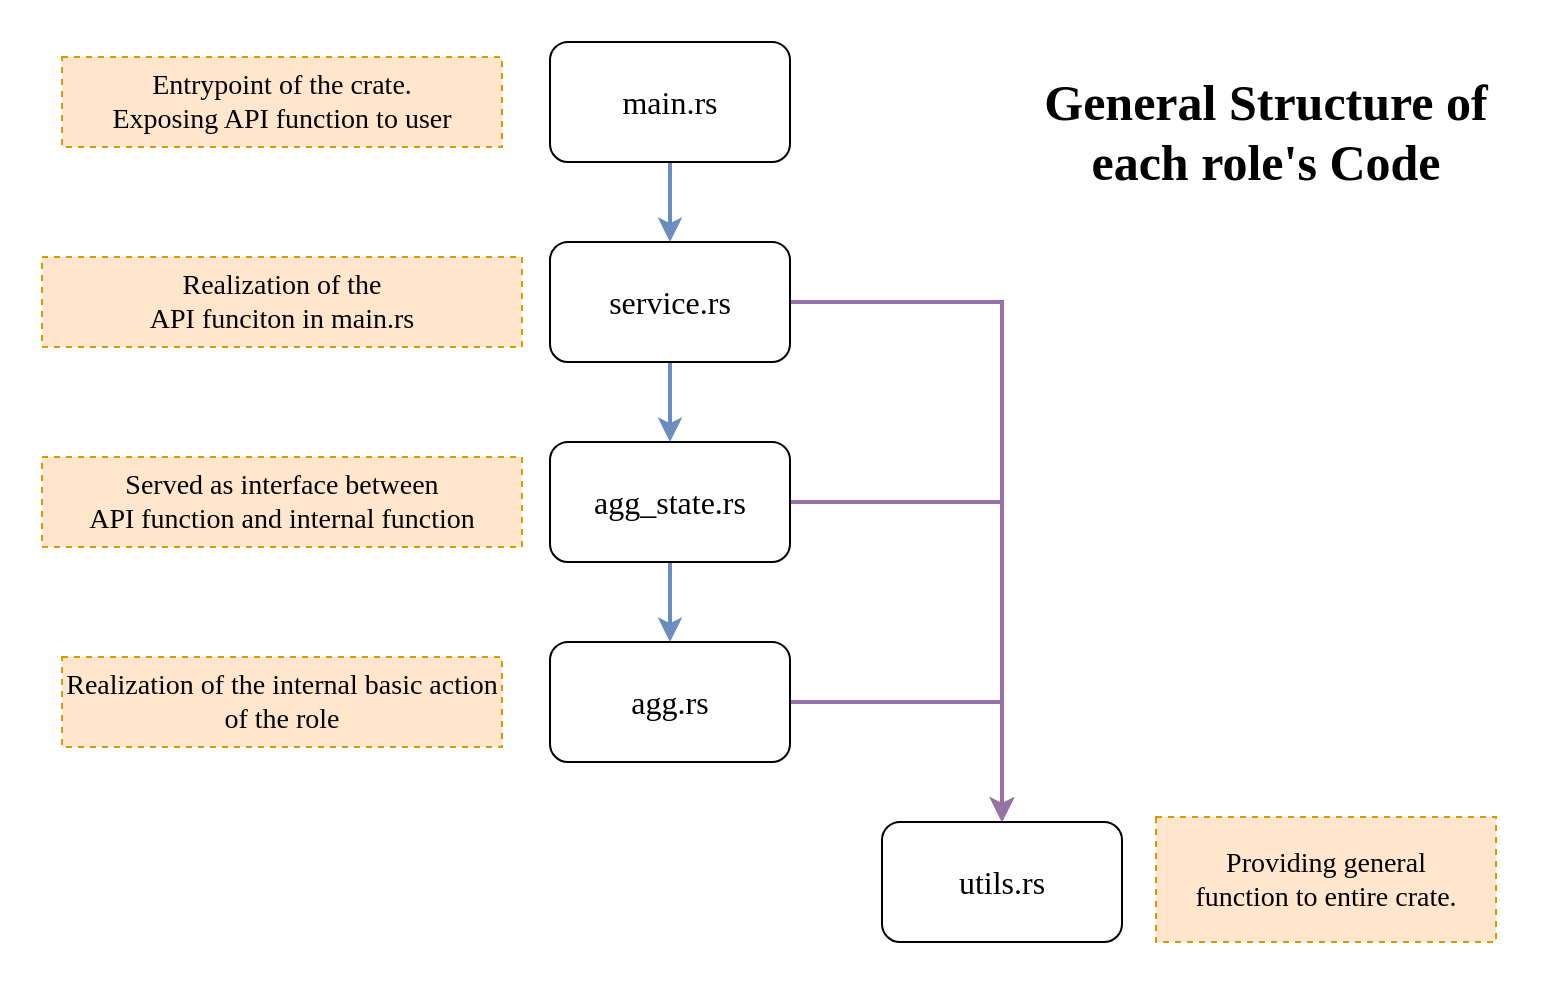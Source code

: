 <mxfile version="21.6.1" type="device">
  <diagram name="第 1 页" id="94FGoHokIfyRLg8SMlBK">
    <mxGraphModel dx="1037" dy="704" grid="1" gridSize="10" guides="1" tooltips="1" connect="1" arrows="1" fold="1" page="1" pageScale="1" pageWidth="827" pageHeight="1169" math="0" shadow="0">
      <root>
        <mxCell id="0" />
        <mxCell id="1" parent="0" />
        <mxCell id="RHscD72BlLTgAo2DUHH4-19" value="" style="rounded=0;whiteSpace=wrap;html=1;opacity=0;" vertex="1" parent="1">
          <mxGeometry x="80" y="200" width="780" height="500" as="geometry" />
        </mxCell>
        <mxCell id="RHscD72BlLTgAo2DUHH4-7" value="" style="edgeStyle=orthogonalEdgeStyle;rounded=0;orthogonalLoop=1;jettySize=auto;html=1;strokeWidth=2;fillColor=#dae8fc;strokeColor=#6c8ebf;" edge="1" parent="1" source="RHscD72BlLTgAo2DUHH4-1" target="RHscD72BlLTgAo2DUHH4-2">
          <mxGeometry relative="1" as="geometry" />
        </mxCell>
        <mxCell id="RHscD72BlLTgAo2DUHH4-1" value="&lt;font face=&quot;Comic Sans MS&quot; style=&quot;font-size: 16px;&quot;&gt;main.rs&lt;/font&gt;" style="rounded=1;whiteSpace=wrap;html=1;" vertex="1" parent="1">
          <mxGeometry x="354" y="220" width="120" height="60" as="geometry" />
        </mxCell>
        <mxCell id="RHscD72BlLTgAo2DUHH4-8" value="" style="edgeStyle=orthogonalEdgeStyle;rounded=0;orthogonalLoop=1;jettySize=auto;html=1;strokeWidth=2;fillColor=#dae8fc;strokeColor=#6c8ebf;" edge="1" parent="1" source="RHscD72BlLTgAo2DUHH4-2" target="RHscD72BlLTgAo2DUHH4-4">
          <mxGeometry relative="1" as="geometry" />
        </mxCell>
        <mxCell id="RHscD72BlLTgAo2DUHH4-10" style="edgeStyle=orthogonalEdgeStyle;rounded=0;orthogonalLoop=1;jettySize=auto;html=1;entryX=0.5;entryY=0;entryDx=0;entryDy=0;strokeWidth=2;fillColor=#e1d5e7;strokeColor=#9673a6;" edge="1" parent="1" source="RHscD72BlLTgAo2DUHH4-2" target="RHscD72BlLTgAo2DUHH4-6">
          <mxGeometry relative="1" as="geometry" />
        </mxCell>
        <mxCell id="RHscD72BlLTgAo2DUHH4-2" value="&lt;font face=&quot;Comic Sans MS&quot; style=&quot;font-size: 16px;&quot;&gt;service.rs&lt;/font&gt;" style="rounded=1;whiteSpace=wrap;html=1;" vertex="1" parent="1">
          <mxGeometry x="354" y="320" width="120" height="60" as="geometry" />
        </mxCell>
        <mxCell id="RHscD72BlLTgAo2DUHH4-9" value="" style="edgeStyle=orthogonalEdgeStyle;rounded=0;orthogonalLoop=1;jettySize=auto;html=1;strokeWidth=2;fillColor=#dae8fc;strokeColor=#6c8ebf;" edge="1" parent="1" source="RHscD72BlLTgAo2DUHH4-4" target="RHscD72BlLTgAo2DUHH4-5">
          <mxGeometry relative="1" as="geometry" />
        </mxCell>
        <mxCell id="RHscD72BlLTgAo2DUHH4-11" style="edgeStyle=orthogonalEdgeStyle;rounded=0;orthogonalLoop=1;jettySize=auto;html=1;entryX=0.5;entryY=0;entryDx=0;entryDy=0;strokeWidth=2;fillColor=#e1d5e7;strokeColor=#9673a6;" edge="1" parent="1" source="RHscD72BlLTgAo2DUHH4-4" target="RHscD72BlLTgAo2DUHH4-6">
          <mxGeometry relative="1" as="geometry" />
        </mxCell>
        <mxCell id="RHscD72BlLTgAo2DUHH4-4" value="&lt;font face=&quot;Comic Sans MS&quot; style=&quot;font-size: 16px;&quot;&gt;agg_state.rs&lt;/font&gt;" style="rounded=1;whiteSpace=wrap;html=1;" vertex="1" parent="1">
          <mxGeometry x="354" y="420" width="120" height="60" as="geometry" />
        </mxCell>
        <mxCell id="RHscD72BlLTgAo2DUHH4-13" style="edgeStyle=orthogonalEdgeStyle;rounded=0;orthogonalLoop=1;jettySize=auto;html=1;entryX=0.5;entryY=0;entryDx=0;entryDy=0;strokeWidth=2;fillColor=#e1d5e7;strokeColor=#9673a6;" edge="1" parent="1" source="RHscD72BlLTgAo2DUHH4-5" target="RHscD72BlLTgAo2DUHH4-6">
          <mxGeometry relative="1" as="geometry" />
        </mxCell>
        <mxCell id="RHscD72BlLTgAo2DUHH4-5" value="&lt;font face=&quot;Comic Sans MS&quot; style=&quot;font-size: 16px;&quot;&gt;agg.rs&lt;/font&gt;" style="rounded=1;whiteSpace=wrap;html=1;" vertex="1" parent="1">
          <mxGeometry x="354" y="520" width="120" height="60" as="geometry" />
        </mxCell>
        <mxCell id="RHscD72BlLTgAo2DUHH4-6" value="&lt;font face=&quot;Comic Sans MS&quot; style=&quot;font-size: 16px;&quot;&gt;utils.rs&lt;br&gt;&lt;/font&gt;" style="rounded=1;whiteSpace=wrap;html=1;" vertex="1" parent="1">
          <mxGeometry x="520" y="610" width="120" height="60" as="geometry" />
        </mxCell>
        <mxCell id="RHscD72BlLTgAo2DUHH4-14" value="&lt;font style=&quot;font-size: 14px;&quot; face=&quot;Georgia&quot;&gt;Entrypoint of the crate.&lt;br&gt;Exposing API function to user&lt;br&gt;&lt;/font&gt;" style="text;strokeColor=#d79b00;align=center;fillColor=#ffe6cc;html=1;verticalAlign=middle;whiteSpace=wrap;rounded=0;dashed=1;" vertex="1" parent="1">
          <mxGeometry x="110" y="227.5" width="220" height="45" as="geometry" />
        </mxCell>
        <mxCell id="RHscD72BlLTgAo2DUHH4-15" value="&lt;font style=&quot;font-size: 14px;&quot; face=&quot;Georgia&quot;&gt;Realization of the internal basic action of the role&lt;/font&gt;" style="text;strokeColor=#d79b00;align=center;fillColor=#ffe6cc;html=1;verticalAlign=middle;whiteSpace=wrap;rounded=0;dashed=1;" vertex="1" parent="1">
          <mxGeometry x="110" y="527.5" width="220" height="45" as="geometry" />
        </mxCell>
        <mxCell id="RHscD72BlLTgAo2DUHH4-16" value="&lt;font style=&quot;font-size: 14px;&quot; face=&quot;Georgia&quot;&gt;Realization of the &lt;br&gt;API funciton in main.rs&lt;/font&gt;" style="text;strokeColor=#d79b00;align=center;fillColor=#ffe6cc;html=1;verticalAlign=middle;whiteSpace=wrap;rounded=0;dashed=1;" vertex="1" parent="1">
          <mxGeometry x="100" y="327.5" width="240" height="45" as="geometry" />
        </mxCell>
        <mxCell id="RHscD72BlLTgAo2DUHH4-17" value="&lt;font face=&quot;Georgia&quot;&gt;&lt;span style=&quot;font-size: 14px;&quot;&gt;Served as interface between &lt;br&gt;API function and internal function&lt;br&gt;&lt;/span&gt;&lt;/font&gt;" style="text;strokeColor=#d79b00;align=center;fillColor=#ffe6cc;html=1;verticalAlign=middle;whiteSpace=wrap;rounded=0;dashed=1;" vertex="1" parent="1">
          <mxGeometry x="100" y="427.5" width="240" height="45" as="geometry" />
        </mxCell>
        <mxCell id="RHscD72BlLTgAo2DUHH4-18" value="&lt;font style=&quot;font-size: 14px;&quot; face=&quot;Georgia&quot;&gt;Providing general &lt;br&gt;function to entire crate.&lt;br&gt;&lt;/font&gt;" style="text;strokeColor=#d79b00;align=center;fillColor=#ffe6cc;html=1;verticalAlign=middle;whiteSpace=wrap;rounded=0;dashed=1;" vertex="1" parent="1">
          <mxGeometry x="657" y="607.5" width="170" height="62.5" as="geometry" />
        </mxCell>
        <mxCell id="RHscD72BlLTgAo2DUHH4-20" value="&lt;font size=&quot;1&quot; style=&quot;&quot; face=&quot;Garamond&quot;&gt;&lt;b style=&quot;font-size: 25px;&quot;&gt;General Structure of each role&#39;s Code&lt;/b&gt;&lt;/font&gt;" style="text;strokeColor=none;align=center;fillColor=none;html=1;verticalAlign=middle;whiteSpace=wrap;rounded=0;" vertex="1" parent="1">
          <mxGeometry x="597" y="250" width="230" height="30" as="geometry" />
        </mxCell>
      </root>
    </mxGraphModel>
  </diagram>
</mxfile>
